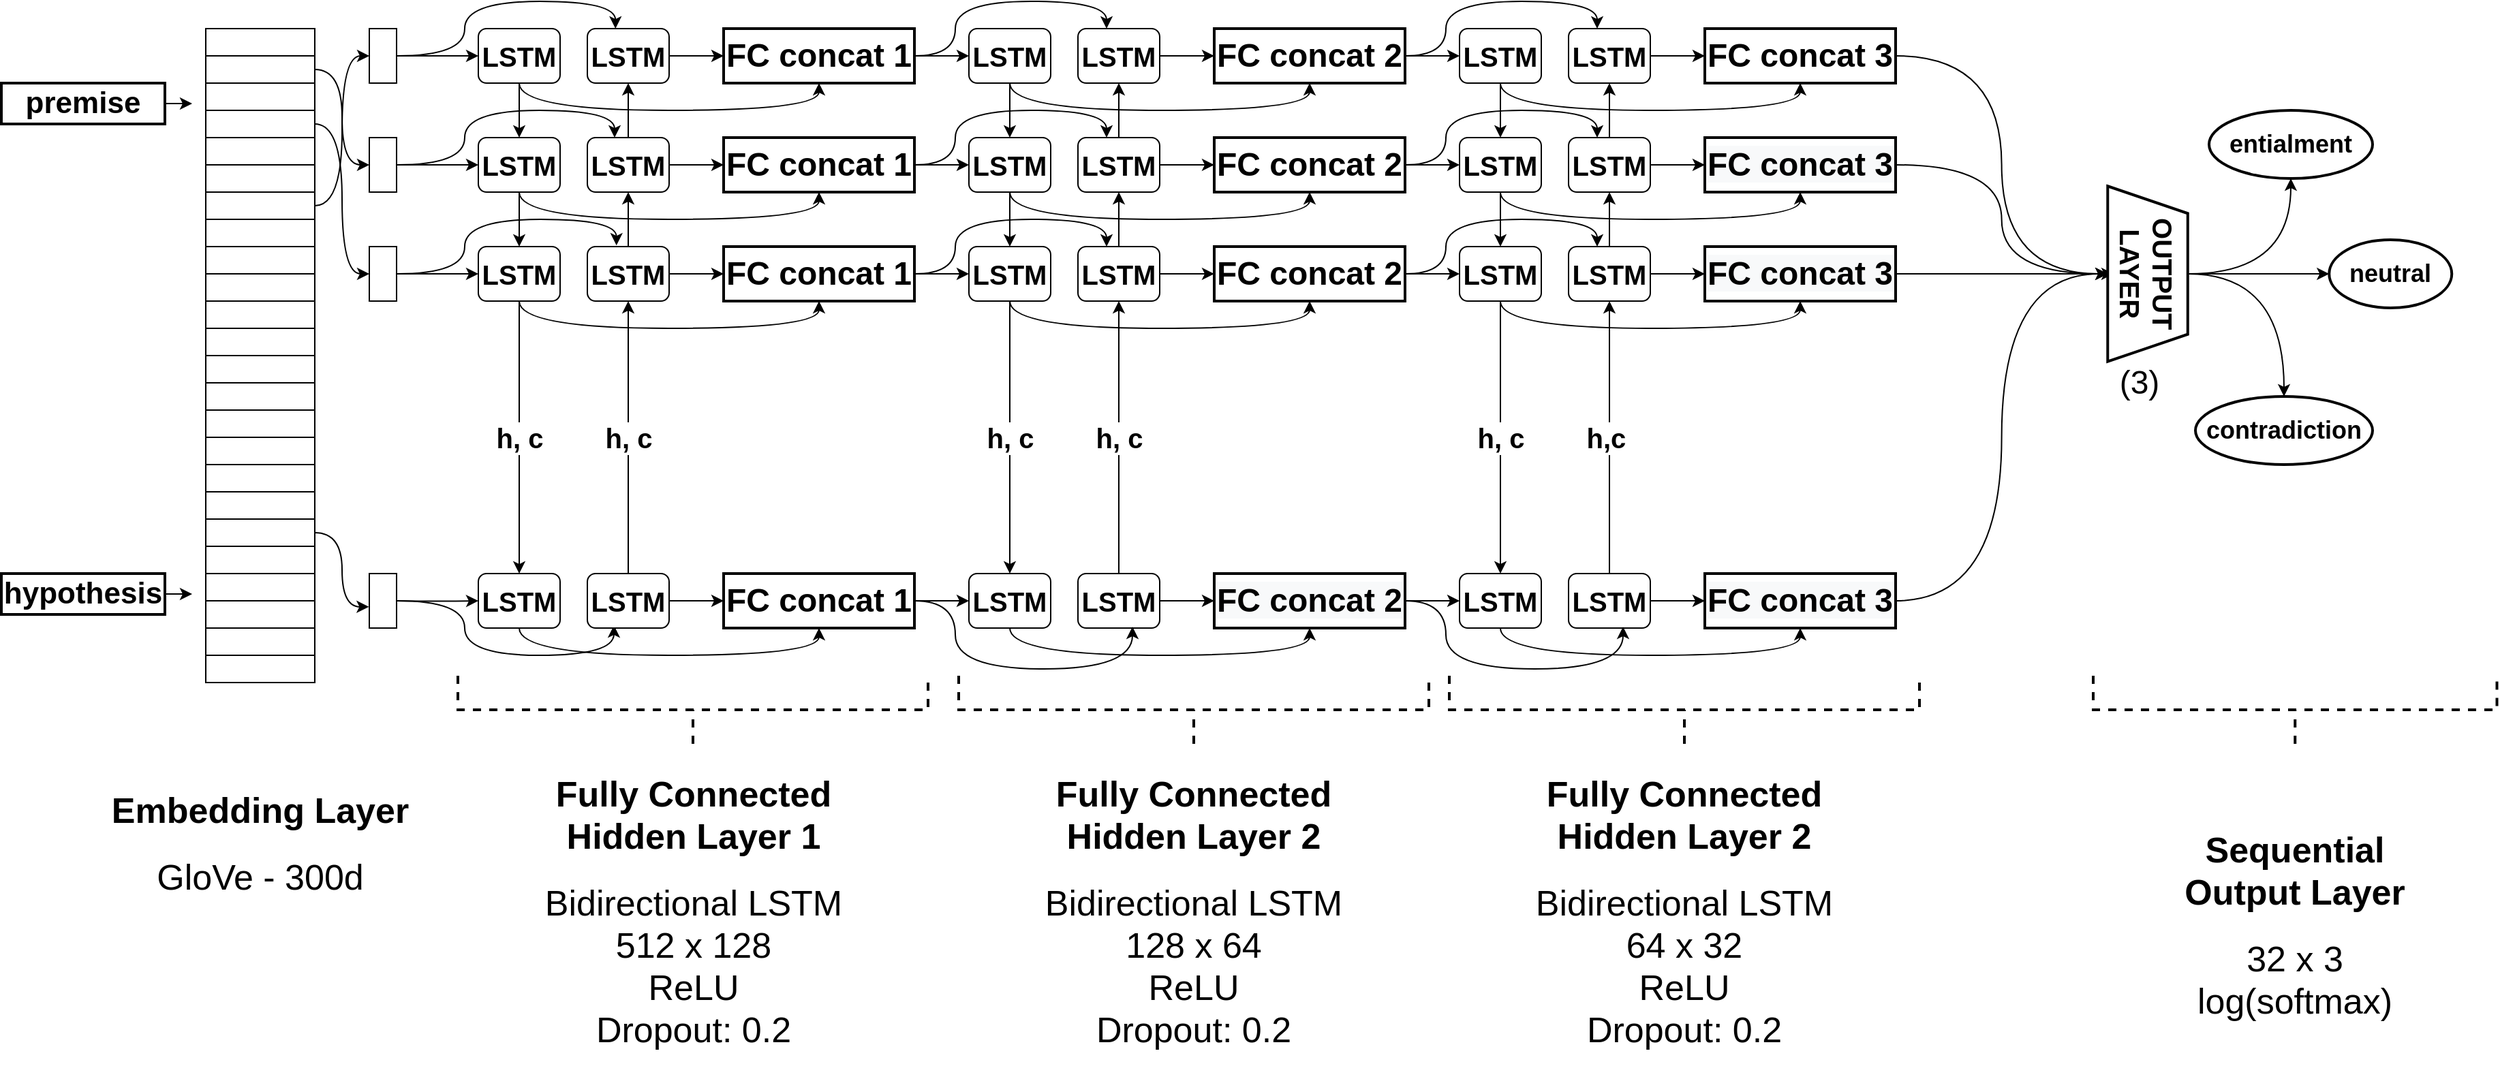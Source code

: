 <mxfile version="14.9.8" type="device"><diagram id="lYc5FVlPgJ25xeBpo3il" name="Page-1"><mxGraphModel dx="865" dy="488" grid="1" gridSize="10" guides="1" tooltips="1" connect="1" arrows="1" fold="1" page="1" pageScale="1" pageWidth="583" pageHeight="827" math="0" shadow="0"><root><mxCell id="0"/><mxCell id="1" parent="0"/><mxCell id="haG_dAM6q1TBoN_0Tocr-40" style="edgeStyle=orthogonalEdgeStyle;rounded=0;orthogonalLoop=1;jettySize=auto;html=1;exitX=1;exitY=0.5;exitDx=0;exitDy=0;curved=1;" parent="1" source="haG_dAM6q1TBoN_0Tocr-3" edge="1"><mxGeometry relative="1" as="geometry"><mxPoint x="150" y="175" as="targetPoint"/></mxGeometry></mxCell><mxCell id="haG_dAM6q1TBoN_0Tocr-3" value="&lt;font style=&quot;font-size: 22px&quot;&gt;&lt;b&gt;premise&lt;/b&gt;&lt;/font&gt;" style="rounded=0;whiteSpace=wrap;html=1;strokeWidth=2;" parent="1" vertex="1"><mxGeometry x="10" y="160" width="120" height="30" as="geometry"/></mxCell><mxCell id="haG_dAM6q1TBoN_0Tocr-41" style="edgeStyle=orthogonalEdgeStyle;rounded=0;orthogonalLoop=1;jettySize=auto;html=1;exitX=1;exitY=0.5;exitDx=0;exitDy=0;curved=1;" parent="1" source="haG_dAM6q1TBoN_0Tocr-5" edge="1"><mxGeometry relative="1" as="geometry"><mxPoint x="150" y="535" as="targetPoint"/></mxGeometry></mxCell><mxCell id="haG_dAM6q1TBoN_0Tocr-5" value="&lt;font style=&quot;font-size: 22px&quot;&gt;&lt;b&gt;hypothesis&lt;/b&gt;&lt;/font&gt;" style="rounded=0;whiteSpace=wrap;html=1;strokeWidth=2;" parent="1" vertex="1"><mxGeometry x="10" y="520" width="120" height="30" as="geometry"/></mxCell><mxCell id="haG_dAM6q1TBoN_0Tocr-6" value="" style="rounded=0;whiteSpace=wrap;html=1;" parent="1" vertex="1"><mxGeometry x="160" y="120" width="80" height="20" as="geometry"/></mxCell><mxCell id="haG_dAM6q1TBoN_0Tocr-49" style="edgeStyle=orthogonalEdgeStyle;orthogonalLoop=1;jettySize=auto;html=1;exitX=1;exitY=0.5;exitDx=0;exitDy=0;entryX=0;entryY=0.5;entryDx=0;entryDy=0;curved=1;" parent="1" source="haG_dAM6q1TBoN_0Tocr-7" target="haG_dAM6q1TBoN_0Tocr-44" edge="1"><mxGeometry relative="1" as="geometry"/></mxCell><mxCell id="haG_dAM6q1TBoN_0Tocr-7" value="" style="rounded=0;whiteSpace=wrap;html=1;" parent="1" vertex="1"><mxGeometry x="160" y="140" width="80" height="20" as="geometry"/></mxCell><mxCell id="haG_dAM6q1TBoN_0Tocr-8" value="" style="rounded=0;whiteSpace=wrap;html=1;" parent="1" vertex="1"><mxGeometry x="160" y="540" width="80" height="20" as="geometry"/></mxCell><mxCell id="haG_dAM6q1TBoN_0Tocr-9" value="" style="rounded=0;whiteSpace=wrap;html=1;" parent="1" vertex="1"><mxGeometry x="160" y="380" width="80" height="20" as="geometry"/></mxCell><mxCell id="haG_dAM6q1TBoN_0Tocr-10" value="" style="rounded=0;whiteSpace=wrap;html=1;" parent="1" vertex="1"><mxGeometry x="160" y="420" width="80" height="20" as="geometry"/></mxCell><mxCell id="haG_dAM6q1TBoN_0Tocr-47" style="edgeStyle=orthogonalEdgeStyle;orthogonalLoop=1;jettySize=auto;html=1;exitX=1;exitY=0.5;exitDx=0;exitDy=0;entryX=0;entryY=0.5;entryDx=0;entryDy=0;curved=1;" parent="1" source="haG_dAM6q1TBoN_0Tocr-11" target="haG_dAM6q1TBoN_0Tocr-43" edge="1"><mxGeometry relative="1" as="geometry"/></mxCell><mxCell id="haG_dAM6q1TBoN_0Tocr-11" value="" style="rounded=0;whiteSpace=wrap;html=1;" parent="1" vertex="1"><mxGeometry x="160" y="180" width="80" height="20" as="geometry"/></mxCell><mxCell id="haG_dAM6q1TBoN_0Tocr-12" value="" style="rounded=0;whiteSpace=wrap;html=1;" parent="1" vertex="1"><mxGeometry x="160" y="360" width="80" height="20" as="geometry"/></mxCell><mxCell id="haG_dAM6q1TBoN_0Tocr-13" value="" style="rounded=0;whiteSpace=wrap;html=1;" parent="1" vertex="1"><mxGeometry x="160" y="340" width="80" height="20" as="geometry"/></mxCell><mxCell id="haG_dAM6q1TBoN_0Tocr-14" value="" style="rounded=0;whiteSpace=wrap;html=1;" parent="1" vertex="1"><mxGeometry x="160" y="200" width="80" height="20" as="geometry"/></mxCell><mxCell id="haG_dAM6q1TBoN_0Tocr-15" value="" style="rounded=0;whiteSpace=wrap;html=1;" parent="1" vertex="1"><mxGeometry x="160" y="280" width="80" height="20" as="geometry"/></mxCell><mxCell id="haG_dAM6q1TBoN_0Tocr-16" value="" style="rounded=0;whiteSpace=wrap;html=1;" parent="1" vertex="1"><mxGeometry x="160" y="120" width="80" height="20" as="geometry"/></mxCell><mxCell id="haG_dAM6q1TBoN_0Tocr-17" value="" style="rounded=0;whiteSpace=wrap;html=1;" parent="1" vertex="1"><mxGeometry x="160" y="160" width="80" height="20" as="geometry"/></mxCell><mxCell id="haG_dAM6q1TBoN_0Tocr-18" value="" style="rounded=0;whiteSpace=wrap;html=1;" parent="1" vertex="1"><mxGeometry x="160" y="580" width="80" height="20" as="geometry"/></mxCell><mxCell id="haG_dAM6q1TBoN_0Tocr-69" style="edgeStyle=orthogonalEdgeStyle;orthogonalLoop=1;jettySize=auto;html=1;exitX=1;exitY=0.5;exitDx=0;exitDy=0;entryX=-0.016;entryY=0.61;entryDx=0;entryDy=0;entryPerimeter=0;strokeColor=#000000;curved=1;" parent="1" source="haG_dAM6q1TBoN_0Tocr-19" target="haG_dAM6q1TBoN_0Tocr-45" edge="1"><mxGeometry relative="1" as="geometry"/></mxCell><mxCell id="haG_dAM6q1TBoN_0Tocr-19" value="" style="rounded=0;whiteSpace=wrap;html=1;" parent="1" vertex="1"><mxGeometry x="160" y="480" width="80" height="20" as="geometry"/></mxCell><mxCell id="haG_dAM6q1TBoN_0Tocr-20" value="" style="rounded=0;whiteSpace=wrap;html=1;" parent="1" vertex="1"><mxGeometry x="160" y="320" width="80" height="20" as="geometry"/></mxCell><mxCell id="haG_dAM6q1TBoN_0Tocr-21" value="" style="rounded=0;whiteSpace=wrap;html=1;" parent="1" vertex="1"><mxGeometry x="160" y="300" width="80" height="20" as="geometry"/></mxCell><mxCell id="haG_dAM6q1TBoN_0Tocr-22" value="" style="rounded=0;whiteSpace=wrap;html=1;" parent="1" vertex="1"><mxGeometry x="160" y="560" width="80" height="20" as="geometry"/></mxCell><mxCell id="haG_dAM6q1TBoN_0Tocr-23" value="" style="rounded=0;whiteSpace=wrap;html=1;" parent="1" vertex="1"><mxGeometry x="160" y="400" width="80" height="20" as="geometry"/></mxCell><mxCell id="haG_dAM6q1TBoN_0Tocr-24" value="" style="rounded=0;whiteSpace=wrap;html=1;" parent="1" vertex="1"><mxGeometry x="160" y="460" width="80" height="20" as="geometry"/></mxCell><mxCell id="haG_dAM6q1TBoN_0Tocr-25" value="" style="rounded=0;whiteSpace=wrap;html=1;" parent="1" vertex="1"><mxGeometry x="160" y="440" width="80" height="20" as="geometry"/></mxCell><mxCell id="haG_dAM6q1TBoN_0Tocr-26" value="" style="rounded=0;whiteSpace=wrap;html=1;" parent="1" vertex="1"><mxGeometry x="160" y="500" width="80" height="20" as="geometry"/></mxCell><mxCell id="haG_dAM6q1TBoN_0Tocr-27" value="" style="rounded=0;whiteSpace=wrap;html=1;" parent="1" vertex="1"><mxGeometry x="160" y="520" width="80" height="20" as="geometry"/></mxCell><mxCell id="haG_dAM6q1TBoN_0Tocr-28" value="" style="rounded=0;whiteSpace=wrap;html=1;" parent="1" vertex="1"><mxGeometry x="160" y="260" width="80" height="20" as="geometry"/></mxCell><mxCell id="haG_dAM6q1TBoN_0Tocr-48" style="edgeStyle=orthogonalEdgeStyle;orthogonalLoop=1;jettySize=auto;html=1;exitX=1;exitY=0.5;exitDx=0;exitDy=0;entryX=0;entryY=0.5;entryDx=0;entryDy=0;curved=1;" parent="1" source="haG_dAM6q1TBoN_0Tocr-29" target="haG_dAM6q1TBoN_0Tocr-42" edge="1"><mxGeometry relative="1" as="geometry"/></mxCell><mxCell id="haG_dAM6q1TBoN_0Tocr-29" value="" style="rounded=0;whiteSpace=wrap;html=1;" parent="1" vertex="1"><mxGeometry x="160" y="240" width="80" height="20" as="geometry"/></mxCell><mxCell id="haG_dAM6q1TBoN_0Tocr-30" value="" style="rounded=0;whiteSpace=wrap;html=1;" parent="1" vertex="1"><mxGeometry x="160" y="220" width="80" height="20" as="geometry"/></mxCell><mxCell id="haG_dAM6q1TBoN_0Tocr-57" style="edgeStyle=orthogonalEdgeStyle;orthogonalLoop=1;jettySize=auto;html=1;exitX=1;exitY=0.5;exitDx=0;exitDy=0;entryX=0;entryY=0.5;entryDx=0;entryDy=0;curved=1;" parent="1" source="haG_dAM6q1TBoN_0Tocr-42" target="haG_dAM6q1TBoN_0Tocr-50" edge="1"><mxGeometry relative="1" as="geometry"/></mxCell><mxCell id="haG_dAM6q1TBoN_0Tocr-61" style="edgeStyle=orthogonalEdgeStyle;orthogonalLoop=1;jettySize=auto;html=1;exitX=1;exitY=0.5;exitDx=0;exitDy=0;entryX=0.344;entryY=0;entryDx=0;entryDy=0;rounded=1;entryPerimeter=0;curved=1;" parent="1" source="haG_dAM6q1TBoN_0Tocr-42" target="haG_dAM6q1TBoN_0Tocr-52" edge="1"><mxGeometry relative="1" as="geometry"><Array as="points"><mxPoint x="350" y="140"/><mxPoint x="350" y="100"/><mxPoint x="461" y="100"/></Array></mxGeometry></mxCell><mxCell id="haG_dAM6q1TBoN_0Tocr-42" value="" style="rounded=0;whiteSpace=wrap;html=1;" parent="1" vertex="1"><mxGeometry x="280" y="120" width="20" height="40" as="geometry"/></mxCell><mxCell id="haG_dAM6q1TBoN_0Tocr-59" style="edgeStyle=orthogonalEdgeStyle;orthogonalLoop=1;jettySize=auto;html=1;exitX=1;exitY=0.5;exitDx=0;exitDy=0;curved=1;" parent="1" source="haG_dAM6q1TBoN_0Tocr-43" target="haG_dAM6q1TBoN_0Tocr-53" edge="1"><mxGeometry relative="1" as="geometry"/></mxCell><mxCell id="haG_dAM6q1TBoN_0Tocr-63" style="edgeStyle=orthogonalEdgeStyle;orthogonalLoop=1;jettySize=auto;html=1;exitX=1;exitY=0.5;exitDx=0;exitDy=0;entryX=0.356;entryY=-0.022;entryDx=0;entryDy=0;rounded=1;entryPerimeter=0;curved=1;" parent="1" source="haG_dAM6q1TBoN_0Tocr-43" target="haG_dAM6q1TBoN_0Tocr-56" edge="1"><mxGeometry relative="1" as="geometry"><Array as="points"><mxPoint x="350" y="300"/><mxPoint x="350" y="260"/><mxPoint x="461" y="260"/></Array></mxGeometry></mxCell><mxCell id="haG_dAM6q1TBoN_0Tocr-43" value="" style="rounded=0;whiteSpace=wrap;html=1;" parent="1" vertex="1"><mxGeometry x="280" y="280" width="20" height="40" as="geometry"/></mxCell><mxCell id="haG_dAM6q1TBoN_0Tocr-58" style="edgeStyle=orthogonalEdgeStyle;orthogonalLoop=1;jettySize=auto;html=1;exitX=1;exitY=0.5;exitDx=0;exitDy=0;entryX=0;entryY=0.5;entryDx=0;entryDy=0;curved=1;" parent="1" source="haG_dAM6q1TBoN_0Tocr-44" target="haG_dAM6q1TBoN_0Tocr-54" edge="1"><mxGeometry relative="1" as="geometry"/></mxCell><mxCell id="haG_dAM6q1TBoN_0Tocr-44" value="" style="rounded=0;whiteSpace=wrap;html=1;" parent="1" vertex="1"><mxGeometry x="280" y="200" width="20" height="40" as="geometry"/></mxCell><mxCell id="haG_dAM6q1TBoN_0Tocr-68" style="edgeStyle=orthogonalEdgeStyle;rounded=1;orthogonalLoop=1;jettySize=auto;html=1;exitX=1;exitY=0.5;exitDx=0;exitDy=0;entryX=0.325;entryY=0.95;entryDx=0;entryDy=0;strokeColor=#000000;entryPerimeter=0;curved=1;" parent="1" source="haG_dAM6q1TBoN_0Tocr-45" target="haG_dAM6q1TBoN_0Tocr-67" edge="1"><mxGeometry relative="1" as="geometry"><Array as="points"><mxPoint x="350" y="540"/><mxPoint x="350" y="580"/><mxPoint x="460" y="580"/></Array></mxGeometry></mxCell><mxCell id="haG_dAM6q1TBoN_0Tocr-45" value="" style="rounded=0;whiteSpace=wrap;html=1;" parent="1" vertex="1"><mxGeometry x="280" y="520" width="20" height="40" as="geometry"/></mxCell><mxCell id="haG_dAM6q1TBoN_0Tocr-70" value="" style="edgeStyle=orthogonalEdgeStyle;orthogonalLoop=1;jettySize=auto;html=1;strokeColor=#000000;curved=1;" parent="1" source="haG_dAM6q1TBoN_0Tocr-50" target="haG_dAM6q1TBoN_0Tocr-54" edge="1"><mxGeometry relative="1" as="geometry"/></mxCell><mxCell id="tHGbwbxj3Vx_peSGXFE1-51" style="edgeStyle=orthogonalEdgeStyle;orthogonalLoop=1;jettySize=auto;html=1;exitX=0.5;exitY=1;exitDx=0;exitDy=0;entryX=0.5;entryY=1;entryDx=0;entryDy=0;curved=1;" edge="1" parent="1" source="haG_dAM6q1TBoN_0Tocr-50" target="haG_dAM6q1TBoN_0Tocr-146"><mxGeometry relative="1" as="geometry"><Array as="points"><mxPoint x="390" y="180"/><mxPoint x="610" y="180"/></Array></mxGeometry></mxCell><mxCell id="haG_dAM6q1TBoN_0Tocr-50" value="&lt;font style=&quot;font-size: 20px&quot;&gt;&lt;b&gt;LSTM&lt;/b&gt;&lt;/font&gt;" style="rounded=1;whiteSpace=wrap;html=1;strokeWidth=1;glass=0;" parent="1" vertex="1"><mxGeometry x="360" y="120" width="60" height="40" as="geometry"/></mxCell><mxCell id="tHGbwbxj3Vx_peSGXFE1-20" value="" style="edgeStyle=orthogonalEdgeStyle;orthogonalLoop=1;jettySize=auto;html=1;curved=1;" edge="1" parent="1" source="haG_dAM6q1TBoN_0Tocr-52" target="haG_dAM6q1TBoN_0Tocr-146"><mxGeometry relative="1" as="geometry"/></mxCell><mxCell id="haG_dAM6q1TBoN_0Tocr-52" value="&lt;font style=&quot;font-size: 20px&quot;&gt;&lt;b&gt;LSTM&lt;/b&gt;&lt;/font&gt;" style="rounded=1;whiteSpace=wrap;html=1;strokeWidth=1;glass=0;" parent="1" vertex="1"><mxGeometry x="440" y="120" width="60" height="40" as="geometry"/></mxCell><mxCell id="tHGbwbxj3Vx_peSGXFE1-53" style="edgeStyle=orthogonalEdgeStyle;orthogonalLoop=1;jettySize=auto;html=1;exitX=0.5;exitY=1;exitDx=0;exitDy=0;entryX=0.5;entryY=1;entryDx=0;entryDy=0;curved=1;" edge="1" parent="1" source="haG_dAM6q1TBoN_0Tocr-53" target="haG_dAM6q1TBoN_0Tocr-149"><mxGeometry relative="1" as="geometry"><Array as="points"><mxPoint x="390" y="340"/><mxPoint x="610" y="340"/></Array></mxGeometry></mxCell><mxCell id="tHGbwbxj3Vx_peSGXFE1-62" value="h, c" style="edgeStyle=orthogonalEdgeStyle;orthogonalLoop=1;jettySize=auto;html=1;exitX=0.5;exitY=1;exitDx=0;exitDy=0;curved=1;fontSize=20;fontStyle=1" edge="1" parent="1" source="haG_dAM6q1TBoN_0Tocr-53" target="haG_dAM6q1TBoN_0Tocr-66"><mxGeometry relative="1" as="geometry"/></mxCell><mxCell id="haG_dAM6q1TBoN_0Tocr-53" value="&lt;font style=&quot;font-size: 20px&quot;&gt;LSTM&lt;/font&gt;" style="rounded=1;whiteSpace=wrap;html=1;strokeWidth=1;glass=0;fontStyle=1" parent="1" vertex="1"><mxGeometry x="360" y="280" width="60" height="40" as="geometry"/></mxCell><mxCell id="haG_dAM6q1TBoN_0Tocr-71" value="" style="edgeStyle=orthogonalEdgeStyle;orthogonalLoop=1;jettySize=auto;html=1;strokeColor=#000000;curved=1;" parent="1" source="haG_dAM6q1TBoN_0Tocr-54" target="haG_dAM6q1TBoN_0Tocr-53" edge="1"><mxGeometry relative="1" as="geometry"/></mxCell><mxCell id="tHGbwbxj3Vx_peSGXFE1-52" style="edgeStyle=orthogonalEdgeStyle;orthogonalLoop=1;jettySize=auto;html=1;exitX=0.5;exitY=1;exitDx=0;exitDy=0;entryX=0.5;entryY=1;entryDx=0;entryDy=0;curved=1;" edge="1" parent="1" source="haG_dAM6q1TBoN_0Tocr-54" target="haG_dAM6q1TBoN_0Tocr-150"><mxGeometry relative="1" as="geometry"><Array as="points"><mxPoint x="390" y="260"/><mxPoint x="610" y="260"/></Array></mxGeometry></mxCell><mxCell id="haG_dAM6q1TBoN_0Tocr-54" value="&lt;font style=&quot;font-size: 20px&quot;&gt;LSTM&lt;/font&gt;" style="rounded=1;whiteSpace=wrap;html=1;strokeWidth=1;glass=0;fontStyle=1" parent="1" vertex="1"><mxGeometry x="360" y="200" width="60" height="40" as="geometry"/></mxCell><mxCell id="haG_dAM6q1TBoN_0Tocr-77" style="edgeStyle=orthogonalEdgeStyle;orthogonalLoop=1;jettySize=auto;html=1;exitX=0.5;exitY=0;exitDx=0;exitDy=0;entryX=0.5;entryY=1;entryDx=0;entryDy=0;strokeColor=#000000;curved=1;" parent="1" source="haG_dAM6q1TBoN_0Tocr-55" target="haG_dAM6q1TBoN_0Tocr-52" edge="1"><mxGeometry relative="1" as="geometry"/></mxCell><mxCell id="tHGbwbxj3Vx_peSGXFE1-21" value="" style="edgeStyle=orthogonalEdgeStyle;orthogonalLoop=1;jettySize=auto;html=1;curved=1;" edge="1" parent="1" source="haG_dAM6q1TBoN_0Tocr-55" target="haG_dAM6q1TBoN_0Tocr-150"><mxGeometry relative="1" as="geometry"/></mxCell><mxCell id="haG_dAM6q1TBoN_0Tocr-55" value="&lt;font style=&quot;font-size: 20px&quot;&gt;LSTM&lt;/font&gt;" style="rounded=1;whiteSpace=wrap;html=1;strokeWidth=1;glass=0;fontStyle=1" parent="1" vertex="1"><mxGeometry x="440" y="200" width="60" height="40" as="geometry"/></mxCell><mxCell id="haG_dAM6q1TBoN_0Tocr-76" style="edgeStyle=orthogonalEdgeStyle;orthogonalLoop=1;jettySize=auto;html=1;exitX=0.5;exitY=0;exitDx=0;exitDy=0;entryX=0.5;entryY=1;entryDx=0;entryDy=0;strokeColor=#000000;curved=1;" parent="1" source="haG_dAM6q1TBoN_0Tocr-56" target="haG_dAM6q1TBoN_0Tocr-55" edge="1"><mxGeometry relative="1" as="geometry"/></mxCell><mxCell id="haG_dAM6q1TBoN_0Tocr-142" style="edgeStyle=orthogonalEdgeStyle;orthogonalLoop=1;jettySize=auto;html=1;exitX=0.5;exitY=1;exitDx=0;exitDy=0;strokeColor=#000000;curved=1;" parent="1" source="haG_dAM6q1TBoN_0Tocr-56" edge="1"><mxGeometry relative="1" as="geometry"><mxPoint x="470.207" y="310.103" as="targetPoint"/></mxGeometry></mxCell><mxCell id="tHGbwbxj3Vx_peSGXFE1-22" value="" style="edgeStyle=orthogonalEdgeStyle;orthogonalLoop=1;jettySize=auto;html=1;curved=1;" edge="1" parent="1" source="haG_dAM6q1TBoN_0Tocr-56" target="haG_dAM6q1TBoN_0Tocr-149"><mxGeometry relative="1" as="geometry"/></mxCell><mxCell id="haG_dAM6q1TBoN_0Tocr-56" value="&lt;font style=&quot;font-size: 20px&quot;&gt;LSTM&lt;/font&gt;" style="rounded=1;whiteSpace=wrap;html=1;strokeWidth=1;glass=0;fontStyle=1" parent="1" vertex="1"><mxGeometry x="440" y="280" width="60" height="40" as="geometry"/></mxCell><mxCell id="haG_dAM6q1TBoN_0Tocr-64" style="edgeStyle=orthogonalEdgeStyle;orthogonalLoop=1;jettySize=auto;html=1;exitX=1;exitY=0.5;exitDx=0;exitDy=0;rounded=1;curved=1;" parent="1" edge="1" source="haG_dAM6q1TBoN_0Tocr-44"><mxGeometry relative="1" as="geometry"><mxPoint x="300" y="210" as="sourcePoint"/><mxPoint x="460" y="200" as="targetPoint"/><Array as="points"><mxPoint x="350" y="220"/><mxPoint x="350" y="180"/><mxPoint x="460" y="180"/></Array></mxGeometry></mxCell><mxCell id="haG_dAM6q1TBoN_0Tocr-65" style="edgeStyle=orthogonalEdgeStyle;orthogonalLoop=1;jettySize=auto;html=1;exitX=1;exitY=0.5;exitDx=0;exitDy=0;curved=1;" parent="1" target="haG_dAM6q1TBoN_0Tocr-66" edge="1"><mxGeometry relative="1" as="geometry"><mxPoint x="300" y="540" as="sourcePoint"/></mxGeometry></mxCell><mxCell id="tHGbwbxj3Vx_peSGXFE1-69" style="edgeStyle=orthogonalEdgeStyle;orthogonalLoop=1;jettySize=auto;html=1;exitX=0.5;exitY=1;exitDx=0;exitDy=0;entryX=0.5;entryY=1;entryDx=0;entryDy=0;curved=1;" edge="1" parent="1" source="haG_dAM6q1TBoN_0Tocr-66" target="haG_dAM6q1TBoN_0Tocr-148"><mxGeometry relative="1" as="geometry"/></mxCell><mxCell id="haG_dAM6q1TBoN_0Tocr-66" value="LSTM" style="rounded=1;whiteSpace=wrap;html=1;strokeWidth=1;glass=0;fontSize=20;fontStyle=1" parent="1" vertex="1"><mxGeometry x="360" y="520" width="60" height="40" as="geometry"/></mxCell><mxCell id="tHGbwbxj3Vx_peSGXFE1-23" value="" style="edgeStyle=orthogonalEdgeStyle;orthogonalLoop=1;jettySize=auto;html=1;curved=1;" edge="1" parent="1" source="haG_dAM6q1TBoN_0Tocr-67" target="haG_dAM6q1TBoN_0Tocr-148"><mxGeometry relative="1" as="geometry"/></mxCell><mxCell id="tHGbwbxj3Vx_peSGXFE1-63" value="h, c" style="edgeStyle=orthogonalEdgeStyle;orthogonalLoop=1;jettySize=auto;html=1;exitX=0.5;exitY=0;exitDx=0;exitDy=0;entryX=0.5;entryY=1;entryDx=0;entryDy=0;curved=1;fontSize=20;fontStyle=1" edge="1" parent="1" source="haG_dAM6q1TBoN_0Tocr-67" target="haG_dAM6q1TBoN_0Tocr-56"><mxGeometry relative="1" as="geometry"/></mxCell><mxCell id="haG_dAM6q1TBoN_0Tocr-67" value="LSTM" style="rounded=1;whiteSpace=wrap;html=1;strokeWidth=1;glass=0;fontSize=20;fontStyle=1" parent="1" vertex="1"><mxGeometry x="440" y="520" width="60" height="40" as="geometry"/></mxCell><mxCell id="haG_dAM6q1TBoN_0Tocr-85" value="" style="edgeStyle=orthogonalEdgeStyle;orthogonalLoop=1;jettySize=auto;html=1;strokeColor=#000000;curved=1;" parent="1" source="haG_dAM6q1TBoN_0Tocr-86" target="haG_dAM6q1TBoN_0Tocr-91" edge="1"><mxGeometry relative="1" as="geometry"/></mxCell><mxCell id="tHGbwbxj3Vx_peSGXFE1-58" style="edgeStyle=orthogonalEdgeStyle;orthogonalLoop=1;jettySize=auto;html=1;exitX=0.5;exitY=1;exitDx=0;exitDy=0;entryX=0.5;entryY=1;entryDx=0;entryDy=0;curved=1;" edge="1" parent="1" source="haG_dAM6q1TBoN_0Tocr-86" target="haG_dAM6q1TBoN_0Tocr-156"><mxGeometry relative="1" as="geometry"/></mxCell><mxCell id="haG_dAM6q1TBoN_0Tocr-86" value="&lt;font style=&quot;font-size: 20px&quot;&gt;&lt;b&gt;LSTM&lt;/b&gt;&lt;/font&gt;" style="rounded=1;whiteSpace=wrap;html=1;strokeWidth=1;glass=0;" parent="1" vertex="1"><mxGeometry x="720" y="120" width="60" height="40" as="geometry"/></mxCell><mxCell id="tHGbwbxj3Vx_peSGXFE1-37" value="" style="edgeStyle=orthogonalEdgeStyle;orthogonalLoop=1;jettySize=auto;html=1;curved=1;" edge="1" parent="1" source="haG_dAM6q1TBoN_0Tocr-87" target="haG_dAM6q1TBoN_0Tocr-156"><mxGeometry relative="1" as="geometry"/></mxCell><mxCell id="haG_dAM6q1TBoN_0Tocr-87" value="LSTM" style="rounded=1;whiteSpace=wrap;html=1;strokeWidth=1;glass=0;fontSize=20;fontStyle=1" parent="1" vertex="1"><mxGeometry x="800" y="120" width="60" height="40" as="geometry"/></mxCell><mxCell id="haG_dAM6q1TBoN_0Tocr-88" value="h, c" style="edgeStyle=orthogonalEdgeStyle;orthogonalLoop=1;jettySize=auto;html=1;exitX=0.5;exitY=1;exitDx=0;exitDy=0;strokeColor=#000000;entryX=0.5;entryY=0;entryDx=0;entryDy=0;curved=1;fontSize=20;fontStyle=1" parent="1" source="haG_dAM6q1TBoN_0Tocr-89" edge="1" target="haG_dAM6q1TBoN_0Tocr-96"><mxGeometry relative="1" as="geometry"><mxPoint x="749.857" y="330" as="targetPoint"/></mxGeometry></mxCell><mxCell id="tHGbwbxj3Vx_peSGXFE1-56" style="edgeStyle=orthogonalEdgeStyle;orthogonalLoop=1;jettySize=auto;html=1;exitX=0.5;exitY=1;exitDx=0;exitDy=0;entryX=0.5;entryY=1;entryDx=0;entryDy=0;curved=1;" edge="1" parent="1" source="haG_dAM6q1TBoN_0Tocr-89" target="haG_dAM6q1TBoN_0Tocr-158"><mxGeometry relative="1" as="geometry"/></mxCell><mxCell id="haG_dAM6q1TBoN_0Tocr-89" value="LSTM" style="rounded=1;whiteSpace=wrap;html=1;strokeWidth=1;glass=0;fontSize=20;fontStyle=1" parent="1" vertex="1"><mxGeometry x="720" y="280" width="60" height="40" as="geometry"/></mxCell><mxCell id="haG_dAM6q1TBoN_0Tocr-90" value="" style="edgeStyle=orthogonalEdgeStyle;orthogonalLoop=1;jettySize=auto;html=1;strokeColor=#000000;curved=1;" parent="1" source="haG_dAM6q1TBoN_0Tocr-91" target="haG_dAM6q1TBoN_0Tocr-89" edge="1"><mxGeometry relative="1" as="geometry"/></mxCell><mxCell id="tHGbwbxj3Vx_peSGXFE1-57" style="edgeStyle=orthogonalEdgeStyle;orthogonalLoop=1;jettySize=auto;html=1;exitX=0.5;exitY=1;exitDx=0;exitDy=0;entryX=0.5;entryY=1;entryDx=0;entryDy=0;curved=1;" edge="1" parent="1" source="haG_dAM6q1TBoN_0Tocr-91" target="haG_dAM6q1TBoN_0Tocr-159"><mxGeometry relative="1" as="geometry"/></mxCell><mxCell id="haG_dAM6q1TBoN_0Tocr-91" value="LSTM" style="rounded=1;whiteSpace=wrap;html=1;strokeWidth=1;glass=0;fontSize=20;fontStyle=1" parent="1" vertex="1"><mxGeometry x="720" y="200" width="60" height="40" as="geometry"/></mxCell><mxCell id="haG_dAM6q1TBoN_0Tocr-92" style="edgeStyle=orthogonalEdgeStyle;orthogonalLoop=1;jettySize=auto;html=1;exitX=0.5;exitY=0;exitDx=0;exitDy=0;entryX=0.5;entryY=1;entryDx=0;entryDy=0;strokeColor=#000000;curved=1;" parent="1" source="haG_dAM6q1TBoN_0Tocr-93" target="haG_dAM6q1TBoN_0Tocr-87" edge="1"><mxGeometry relative="1" as="geometry"/></mxCell><mxCell id="tHGbwbxj3Vx_peSGXFE1-36" value="" style="edgeStyle=orthogonalEdgeStyle;orthogonalLoop=1;jettySize=auto;html=1;curved=1;" edge="1" parent="1" source="haG_dAM6q1TBoN_0Tocr-93" target="haG_dAM6q1TBoN_0Tocr-159"><mxGeometry relative="1" as="geometry"/></mxCell><mxCell id="haG_dAM6q1TBoN_0Tocr-93" value="LSTM" style="rounded=1;whiteSpace=wrap;html=1;strokeWidth=1;glass=0;fontSize=20;fontStyle=1" parent="1" vertex="1"><mxGeometry x="800" y="200" width="60" height="40" as="geometry"/></mxCell><mxCell id="haG_dAM6q1TBoN_0Tocr-94" style="edgeStyle=orthogonalEdgeStyle;orthogonalLoop=1;jettySize=auto;html=1;exitX=0.5;exitY=0;exitDx=0;exitDy=0;entryX=0.5;entryY=1;entryDx=0;entryDy=0;strokeColor=#000000;curved=1;" parent="1" source="haG_dAM6q1TBoN_0Tocr-95" target="haG_dAM6q1TBoN_0Tocr-93" edge="1"><mxGeometry relative="1" as="geometry"/></mxCell><mxCell id="tHGbwbxj3Vx_peSGXFE1-35" value="" style="edgeStyle=orthogonalEdgeStyle;orthogonalLoop=1;jettySize=auto;html=1;curved=1;" edge="1" parent="1" source="haG_dAM6q1TBoN_0Tocr-95" target="haG_dAM6q1TBoN_0Tocr-158"><mxGeometry relative="1" as="geometry"/></mxCell><mxCell id="haG_dAM6q1TBoN_0Tocr-95" value="LSTM" style="rounded=1;whiteSpace=wrap;html=1;fontSize=20;fontStyle=1" parent="1" vertex="1"><mxGeometry x="800" y="280" width="60" height="40" as="geometry"/></mxCell><mxCell id="tHGbwbxj3Vx_peSGXFE1-70" style="edgeStyle=orthogonalEdgeStyle;orthogonalLoop=1;jettySize=auto;html=1;exitX=0.5;exitY=1;exitDx=0;exitDy=0;entryX=0.5;entryY=1;entryDx=0;entryDy=0;curved=1;" edge="1" parent="1" source="haG_dAM6q1TBoN_0Tocr-96" target="haG_dAM6q1TBoN_0Tocr-157"><mxGeometry relative="1" as="geometry"/></mxCell><mxCell id="haG_dAM6q1TBoN_0Tocr-96" value="LSTM" style="rounded=1;whiteSpace=wrap;html=1;strokeWidth=1;glass=0;fontSize=20;fontStyle=1" parent="1" vertex="1"><mxGeometry x="720" y="520" width="60" height="40" as="geometry"/></mxCell><mxCell id="tHGbwbxj3Vx_peSGXFE1-34" value="" style="edgeStyle=orthogonalEdgeStyle;orthogonalLoop=1;jettySize=auto;html=1;curved=1;" edge="1" parent="1" source="haG_dAM6q1TBoN_0Tocr-97" target="haG_dAM6q1TBoN_0Tocr-157"><mxGeometry relative="1" as="geometry"/></mxCell><mxCell id="tHGbwbxj3Vx_peSGXFE1-64" value="h, c" style="edgeStyle=orthogonalEdgeStyle;orthogonalLoop=1;jettySize=auto;html=1;entryX=0.5;entryY=1;entryDx=0;entryDy=0;curved=1;fontSize=20;fontStyle=1" edge="1" parent="1" source="haG_dAM6q1TBoN_0Tocr-97" target="haG_dAM6q1TBoN_0Tocr-95"><mxGeometry relative="1" as="geometry"/></mxCell><mxCell id="haG_dAM6q1TBoN_0Tocr-97" value="LSTM" style="rounded=1;whiteSpace=wrap;html=1;strokeWidth=1;glass=0;fontSize=20;fontStyle=1" parent="1" vertex="1"><mxGeometry x="800" y="520" width="60" height="40" as="geometry"/></mxCell><mxCell id="haG_dAM6q1TBoN_0Tocr-101" value="" style="edgeStyle=orthogonalEdgeStyle;orthogonalLoop=1;jettySize=auto;html=1;strokeColor=#000000;curved=1;" parent="1" source="haG_dAM6q1TBoN_0Tocr-102" target="haG_dAM6q1TBoN_0Tocr-107" edge="1"><mxGeometry relative="1" as="geometry"/></mxCell><mxCell id="tHGbwbxj3Vx_peSGXFE1-59" style="edgeStyle=orthogonalEdgeStyle;orthogonalLoop=1;jettySize=auto;html=1;exitX=0.5;exitY=1;exitDx=0;exitDy=0;entryX=0.5;entryY=1;entryDx=0;entryDy=0;curved=1;" edge="1" parent="1" source="haG_dAM6q1TBoN_0Tocr-102" target="haG_dAM6q1TBoN_0Tocr-152"><mxGeometry relative="1" as="geometry"/></mxCell><mxCell id="haG_dAM6q1TBoN_0Tocr-102" value="LSTM" style="rounded=1;whiteSpace=wrap;html=1;strokeWidth=1;glass=0;fontSize=20;fontStyle=1" parent="1" vertex="1"><mxGeometry x="1080" y="120" width="60" height="40" as="geometry"/></mxCell><mxCell id="tHGbwbxj3Vx_peSGXFE1-41" value="" style="edgeStyle=orthogonalEdgeStyle;orthogonalLoop=1;jettySize=auto;html=1;curved=1;" edge="1" parent="1" source="haG_dAM6q1TBoN_0Tocr-103" target="haG_dAM6q1TBoN_0Tocr-152"><mxGeometry relative="1" as="geometry"/></mxCell><mxCell id="haG_dAM6q1TBoN_0Tocr-103" value="LSTM" style="rounded=1;whiteSpace=wrap;html=1;strokeWidth=1;glass=0;fontSize=20;fontStyle=1" parent="1" vertex="1"><mxGeometry x="1160" y="120" width="60" height="40" as="geometry"/></mxCell><mxCell id="tHGbwbxj3Vx_peSGXFE1-61" style="edgeStyle=orthogonalEdgeStyle;orthogonalLoop=1;jettySize=auto;html=1;exitX=0.5;exitY=1;exitDx=0;exitDy=0;entryX=0.5;entryY=1;entryDx=0;entryDy=0;curved=1;" edge="1" parent="1" source="haG_dAM6q1TBoN_0Tocr-105" target="haG_dAM6q1TBoN_0Tocr-154"><mxGeometry relative="1" as="geometry"/></mxCell><mxCell id="tHGbwbxj3Vx_peSGXFE1-65" value="&lt;font style=&quot;font-size: 20px&quot;&gt;&lt;b&gt;h, c&lt;/b&gt;&lt;/font&gt;" style="edgeStyle=orthogonalEdgeStyle;orthogonalLoop=1;jettySize=auto;html=1;entryX=0.5;entryY=0;entryDx=0;entryDy=0;curved=1;" edge="1" parent="1" source="haG_dAM6q1TBoN_0Tocr-105" target="haG_dAM6q1TBoN_0Tocr-112"><mxGeometry relative="1" as="geometry"/></mxCell><mxCell id="haG_dAM6q1TBoN_0Tocr-105" value="LSTM" style="rounded=1;whiteSpace=wrap;html=1;strokeWidth=1;glass=0;fontSize=20;fontStyle=1" parent="1" vertex="1"><mxGeometry x="1080" y="280" width="60" height="40" as="geometry"/></mxCell><mxCell id="haG_dAM6q1TBoN_0Tocr-106" value="" style="edgeStyle=orthogonalEdgeStyle;orthogonalLoop=1;jettySize=auto;html=1;strokeColor=#000000;curved=1;" parent="1" source="haG_dAM6q1TBoN_0Tocr-107" target="haG_dAM6q1TBoN_0Tocr-105" edge="1"><mxGeometry relative="1" as="geometry"/></mxCell><mxCell id="tHGbwbxj3Vx_peSGXFE1-60" style="edgeStyle=orthogonalEdgeStyle;orthogonalLoop=1;jettySize=auto;html=1;exitX=0.5;exitY=1;exitDx=0;exitDy=0;entryX=0.5;entryY=1;entryDx=0;entryDy=0;curved=1;" edge="1" parent="1" source="haG_dAM6q1TBoN_0Tocr-107" target="haG_dAM6q1TBoN_0Tocr-155"><mxGeometry relative="1" as="geometry"/></mxCell><mxCell id="haG_dAM6q1TBoN_0Tocr-107" value="LSTM" style="rounded=1;whiteSpace=wrap;html=1;strokeWidth=1;glass=0;fontSize=20;fontStyle=1" parent="1" vertex="1"><mxGeometry x="1080" y="200" width="60" height="40" as="geometry"/></mxCell><mxCell id="haG_dAM6q1TBoN_0Tocr-108" style="edgeStyle=orthogonalEdgeStyle;orthogonalLoop=1;jettySize=auto;html=1;exitX=0.5;exitY=0;exitDx=0;exitDy=0;entryX=0.5;entryY=1;entryDx=0;entryDy=0;strokeColor=#000000;curved=1;" parent="1" source="haG_dAM6q1TBoN_0Tocr-109" target="haG_dAM6q1TBoN_0Tocr-103" edge="1"><mxGeometry relative="1" as="geometry"/></mxCell><mxCell id="tHGbwbxj3Vx_peSGXFE1-40" value="" style="edgeStyle=orthogonalEdgeStyle;orthogonalLoop=1;jettySize=auto;html=1;curved=1;" edge="1" parent="1" source="haG_dAM6q1TBoN_0Tocr-109" target="haG_dAM6q1TBoN_0Tocr-155"><mxGeometry relative="1" as="geometry"/></mxCell><mxCell id="haG_dAM6q1TBoN_0Tocr-109" value="LSTM" style="rounded=1;whiteSpace=wrap;html=1;strokeWidth=1;glass=0;fontSize=20;fontStyle=1" parent="1" vertex="1"><mxGeometry x="1160" y="200" width="60" height="40" as="geometry"/></mxCell><mxCell id="haG_dAM6q1TBoN_0Tocr-110" style="edgeStyle=orthogonalEdgeStyle;orthogonalLoop=1;jettySize=auto;html=1;exitX=0.5;exitY=0;exitDx=0;exitDy=0;entryX=0.5;entryY=1;entryDx=0;entryDy=0;strokeColor=#000000;curved=1;" parent="1" source="haG_dAM6q1TBoN_0Tocr-111" target="haG_dAM6q1TBoN_0Tocr-109" edge="1"><mxGeometry relative="1" as="geometry"/></mxCell><mxCell id="tHGbwbxj3Vx_peSGXFE1-39" value="" style="edgeStyle=orthogonalEdgeStyle;orthogonalLoop=1;jettySize=auto;html=1;curved=1;" edge="1" parent="1" source="haG_dAM6q1TBoN_0Tocr-111" target="haG_dAM6q1TBoN_0Tocr-154"><mxGeometry relative="1" as="geometry"/></mxCell><mxCell id="haG_dAM6q1TBoN_0Tocr-111" value="LSTM" style="rounded=1;whiteSpace=wrap;html=1;strokeWidth=1;glass=0;fontSize=20;fontStyle=1" parent="1" vertex="1"><mxGeometry x="1160" y="280" width="60" height="40" as="geometry"/></mxCell><mxCell id="tHGbwbxj3Vx_peSGXFE1-71" style="edgeStyle=orthogonalEdgeStyle;orthogonalLoop=1;jettySize=auto;html=1;exitX=0.5;exitY=1;exitDx=0;exitDy=0;entryX=0.5;entryY=1;entryDx=0;entryDy=0;curved=1;" edge="1" parent="1" source="haG_dAM6q1TBoN_0Tocr-112" target="haG_dAM6q1TBoN_0Tocr-153"><mxGeometry relative="1" as="geometry"/></mxCell><mxCell id="haG_dAM6q1TBoN_0Tocr-112" value="LSTM" style="rounded=1;whiteSpace=wrap;html=1;strokeWidth=1;glass=0;fontSize=20;fontStyle=1" parent="1" vertex="1"><mxGeometry x="1080" y="520" width="60" height="40" as="geometry"/></mxCell><mxCell id="tHGbwbxj3Vx_peSGXFE1-38" value="" style="edgeStyle=orthogonalEdgeStyle;orthogonalLoop=1;jettySize=auto;html=1;curved=1;" edge="1" parent="1" source="haG_dAM6q1TBoN_0Tocr-113" target="haG_dAM6q1TBoN_0Tocr-153"><mxGeometry relative="1" as="geometry"/></mxCell><mxCell id="tHGbwbxj3Vx_peSGXFE1-66" value="h,c&amp;nbsp;" style="edgeStyle=orthogonalEdgeStyle;orthogonalLoop=1;jettySize=auto;html=1;entryX=0.5;entryY=1;entryDx=0;entryDy=0;curved=1;fontSize=20;fontStyle=1" edge="1" parent="1" source="haG_dAM6q1TBoN_0Tocr-113" target="haG_dAM6q1TBoN_0Tocr-111"><mxGeometry relative="1" as="geometry"/></mxCell><mxCell id="haG_dAM6q1TBoN_0Tocr-113" value="LSTM" style="rounded=1;whiteSpace=wrap;html=1;strokeWidth=1;glass=0;fontSize=20;fontStyle=1" parent="1" vertex="1"><mxGeometry x="1160" y="520" width="60" height="40" as="geometry"/></mxCell><mxCell id="tHGbwbxj3Vx_peSGXFE1-42" value="" style="edgeStyle=orthogonalEdgeStyle;orthogonalLoop=1;jettySize=auto;html=1;curved=1;" edge="1" parent="1" source="haG_dAM6q1TBoN_0Tocr-146" target="haG_dAM6q1TBoN_0Tocr-86"><mxGeometry relative="1" as="geometry"/></mxCell><mxCell id="haG_dAM6q1TBoN_0Tocr-146" value="&lt;font style=&quot;font-size: 24px;&quot;&gt;FC concat 1&lt;/font&gt;" style="rounded=0;whiteSpace=wrap;html=1;strokeColor=#000000;strokeWidth=2;glass=0;shadow=0;perimeterSpacing=0;fontSize=24;fontStyle=1" parent="1" vertex="1"><mxGeometry x="540" y="120" width="140" height="40" as="geometry"/></mxCell><mxCell id="tHGbwbxj3Vx_peSGXFE1-48" value="" style="edgeStyle=orthogonalEdgeStyle;orthogonalLoop=1;jettySize=auto;html=1;curved=1;" edge="1" parent="1" source="haG_dAM6q1TBoN_0Tocr-148" target="haG_dAM6q1TBoN_0Tocr-96"><mxGeometry relative="1" as="geometry"/></mxCell><mxCell id="haG_dAM6q1TBoN_0Tocr-148" value="FC concat 1" style="rounded=0;whiteSpace=wrap;html=1;strokeColor=#000000;strokeWidth=2;glass=0;shadow=0;perimeterSpacing=0;fontSize=24;fontStyle=1" parent="1" vertex="1"><mxGeometry x="540" y="520" width="140" height="40" as="geometry"/></mxCell><mxCell id="tHGbwbxj3Vx_peSGXFE1-44" value="" style="edgeStyle=orthogonalEdgeStyle;orthogonalLoop=1;jettySize=auto;html=1;curved=1;" edge="1" parent="1" source="haG_dAM6q1TBoN_0Tocr-149" target="haG_dAM6q1TBoN_0Tocr-89"><mxGeometry relative="1" as="geometry"/></mxCell><mxCell id="haG_dAM6q1TBoN_0Tocr-149" value="&lt;font style=&quot;font-size: 24px;&quot;&gt;FC concat 1&lt;/font&gt;" style="rounded=0;whiteSpace=wrap;html=1;strokeColor=#000000;strokeWidth=2;glass=0;shadow=0;perimeterSpacing=0;fontSize=24;fontStyle=1" parent="1" vertex="1"><mxGeometry x="540" y="280" width="140" height="40" as="geometry"/></mxCell><mxCell id="tHGbwbxj3Vx_peSGXFE1-43" value="" style="edgeStyle=orthogonalEdgeStyle;orthogonalLoop=1;jettySize=auto;html=1;curved=1;" edge="1" parent="1" source="haG_dAM6q1TBoN_0Tocr-150" target="haG_dAM6q1TBoN_0Tocr-91"><mxGeometry relative="1" as="geometry"/></mxCell><mxCell id="haG_dAM6q1TBoN_0Tocr-150" value="&lt;font style=&quot;font-size: 24px;&quot;&gt;FC concat 1&lt;/font&gt;" style="rounded=0;whiteSpace=wrap;html=1;strokeColor=#000000;strokeWidth=2;glass=0;shadow=0;perimeterSpacing=0;fontStyle=1;fontSize=24;" parent="1" vertex="1"><mxGeometry x="540" y="200" width="140" height="40" as="geometry"/></mxCell><mxCell id="tHGbwbxj3Vx_peSGXFE1-15" style="edgeStyle=orthogonalEdgeStyle;orthogonalLoop=1;jettySize=auto;html=1;exitX=1;exitY=0.5;exitDx=0;exitDy=0;entryX=0.5;entryY=1;entryDx=0;entryDy=0;curved=1;" edge="1" parent="1" source="haG_dAM6q1TBoN_0Tocr-152" target="tHGbwbxj3Vx_peSGXFE1-3"><mxGeometry relative="1" as="geometry"/></mxCell><mxCell id="haG_dAM6q1TBoN_0Tocr-152" value="FC concat 3" style="rounded=0;whiteSpace=wrap;html=1;strokeColor=#000000;strokeWidth=2;glass=0;shadow=0;perimeterSpacing=0;fontSize=24;fontStyle=1" parent="1" vertex="1"><mxGeometry x="1260" y="120" width="140" height="40" as="geometry"/></mxCell><mxCell id="tHGbwbxj3Vx_peSGXFE1-19" style="edgeStyle=orthogonalEdgeStyle;orthogonalLoop=1;jettySize=auto;html=1;exitX=1;exitY=0.5;exitDx=0;exitDy=0;entryX=0.5;entryY=1;entryDx=0;entryDy=0;curved=1;" edge="1" parent="1" source="haG_dAM6q1TBoN_0Tocr-153" target="tHGbwbxj3Vx_peSGXFE1-3"><mxGeometry relative="1" as="geometry"/></mxCell><mxCell id="haG_dAM6q1TBoN_0Tocr-153" value="&lt;span style=&quot;color: rgb(0 , 0 , 0) ; font-family: &amp;#34;helvetica&amp;#34; ; font-size: 24px ; font-style: normal ; letter-spacing: normal ; text-align: center ; text-indent: 0px ; text-transform: none ; word-spacing: 0px ; background-color: rgb(248 , 249 , 250) ; display: inline ; float: none&quot;&gt;FC concat 3&lt;/span&gt;" style="rounded=0;whiteSpace=wrap;html=1;strokeColor=#000000;strokeWidth=2;glass=0;shadow=0;perimeterSpacing=0;fontSize=24;fontStyle=1" parent="1" vertex="1"><mxGeometry x="1260" y="520" width="140" height="40" as="geometry"/></mxCell><mxCell id="tHGbwbxj3Vx_peSGXFE1-17" style="edgeStyle=orthogonalEdgeStyle;orthogonalLoop=1;jettySize=auto;html=1;exitX=1;exitY=0.5;exitDx=0;exitDy=0;curved=1;" edge="1" parent="1" source="haG_dAM6q1TBoN_0Tocr-154"><mxGeometry relative="1" as="geometry"><mxPoint x="1560" y="300" as="targetPoint"/></mxGeometry></mxCell><mxCell id="haG_dAM6q1TBoN_0Tocr-154" value="&lt;span style=&quot;color: rgb(0, 0, 0); font-family: helvetica; font-size: 24px; font-style: normal; letter-spacing: normal; text-align: center; text-indent: 0px; text-transform: none; word-spacing: 0px; background-color: rgb(248, 249, 250); display: inline; float: none;&quot;&gt;FC concat 3&lt;/span&gt;&lt;br style=&quot;font-size: 24px;&quot;&gt;" style="rounded=0;whiteSpace=wrap;html=1;strokeColor=#000000;strokeWidth=2;glass=0;shadow=0;perimeterSpacing=0;fontSize=24;fontStyle=1" parent="1" vertex="1"><mxGeometry x="1260" y="280" width="140" height="40" as="geometry"/></mxCell><mxCell id="tHGbwbxj3Vx_peSGXFE1-16" style="edgeStyle=orthogonalEdgeStyle;orthogonalLoop=1;jettySize=auto;html=1;exitX=1;exitY=0.5;exitDx=0;exitDy=0;entryX=0.5;entryY=1;entryDx=0;entryDy=0;curved=1;" edge="1" parent="1" source="haG_dAM6q1TBoN_0Tocr-155" target="tHGbwbxj3Vx_peSGXFE1-3"><mxGeometry relative="1" as="geometry"/></mxCell><mxCell id="haG_dAM6q1TBoN_0Tocr-155" value="&lt;span style=&quot;color: rgb(0, 0, 0); font-family: helvetica; font-size: 24px; font-style: normal; letter-spacing: normal; text-align: center; text-indent: 0px; text-transform: none; word-spacing: 0px; background-color: rgb(248, 249, 250); display: inline; float: none;&quot;&gt;FC concat 3&lt;/span&gt;" style="rounded=0;whiteSpace=wrap;html=1;strokeColor=#000000;strokeWidth=2;glass=0;shadow=0;perimeterSpacing=0;fontSize=24;fontStyle=1" parent="1" vertex="1"><mxGeometry x="1260" y="200" width="140" height="40" as="geometry"/></mxCell><mxCell id="tHGbwbxj3Vx_peSGXFE1-45" value="" style="edgeStyle=orthogonalEdgeStyle;orthogonalLoop=1;jettySize=auto;html=1;curved=1;" edge="1" parent="1" source="haG_dAM6q1TBoN_0Tocr-156" target="haG_dAM6q1TBoN_0Tocr-102"><mxGeometry relative="1" as="geometry"/></mxCell><mxCell id="haG_dAM6q1TBoN_0Tocr-156" value="FC concat 2" style="rounded=0;whiteSpace=wrap;html=1;strokeColor=#000000;strokeWidth=2;glass=0;shadow=0;perimeterSpacing=0;fontSize=24;fontStyle=1" parent="1" vertex="1"><mxGeometry x="900" y="120" width="140" height="40" as="geometry"/></mxCell><mxCell id="tHGbwbxj3Vx_peSGXFE1-49" value="" style="edgeStyle=orthogonalEdgeStyle;orthogonalLoop=1;jettySize=auto;html=1;curved=1;" edge="1" parent="1" source="haG_dAM6q1TBoN_0Tocr-157" target="haG_dAM6q1TBoN_0Tocr-112"><mxGeometry relative="1" as="geometry"/></mxCell><mxCell id="haG_dAM6q1TBoN_0Tocr-157" value="&lt;span style=&quot;color: rgb(0 , 0 , 0) ; font-family: &amp;#34;helvetica&amp;#34; ; font-size: 24px ; font-style: normal ; letter-spacing: normal ; text-align: center ; text-indent: 0px ; text-transform: none ; word-spacing: 0px ; background-color: rgb(248 , 249 , 250) ; display: inline ; float: none&quot;&gt;FC concat 2&lt;/span&gt;&lt;br&gt;" style="rounded=0;whiteSpace=wrap;html=1;strokeColor=#000000;strokeWidth=2;glass=0;shadow=0;perimeterSpacing=0;fontSize=24;fontStyle=1" parent="1" vertex="1"><mxGeometry x="900" y="520" width="140" height="40" as="geometry"/></mxCell><mxCell id="tHGbwbxj3Vx_peSGXFE1-47" value="" style="edgeStyle=orthogonalEdgeStyle;orthogonalLoop=1;jettySize=auto;html=1;curved=1;" edge="1" parent="1" source="haG_dAM6q1TBoN_0Tocr-158" target="haG_dAM6q1TBoN_0Tocr-105"><mxGeometry relative="1" as="geometry"/></mxCell><mxCell id="haG_dAM6q1TBoN_0Tocr-158" value="FC concat 2" style="rounded=0;whiteSpace=wrap;html=1;strokeColor=#000000;strokeWidth=2;glass=0;shadow=0;perimeterSpacing=0;fontSize=24;fontStyle=1" parent="1" vertex="1"><mxGeometry x="900" y="280" width="140" height="40" as="geometry"/></mxCell><mxCell id="tHGbwbxj3Vx_peSGXFE1-46" value="" style="edgeStyle=orthogonalEdgeStyle;orthogonalLoop=1;jettySize=auto;html=1;curved=1;" edge="1" parent="1" source="haG_dAM6q1TBoN_0Tocr-159" target="haG_dAM6q1TBoN_0Tocr-107"><mxGeometry relative="1" as="geometry"/></mxCell><mxCell id="haG_dAM6q1TBoN_0Tocr-159" value="FC concat 2" style="rounded=0;whiteSpace=wrap;html=1;strokeColor=#000000;strokeWidth=2;glass=0;shadow=0;perimeterSpacing=0;fontSize=24;fontStyle=1" parent="1" vertex="1"><mxGeometry x="900" y="200" width="140" height="40" as="geometry"/></mxCell><mxCell id="tHGbwbxj3Vx_peSGXFE1-98" value="" style="edgeStyle=orthogonalEdgeStyle;curved=1;orthogonalLoop=1;jettySize=auto;html=1;fontSize=24;" edge="1" parent="1" source="tHGbwbxj3Vx_peSGXFE1-3" target="tHGbwbxj3Vx_peSGXFE1-96"><mxGeometry relative="1" as="geometry"/></mxCell><mxCell id="tHGbwbxj3Vx_peSGXFE1-99" style="edgeStyle=orthogonalEdgeStyle;curved=1;orthogonalLoop=1;jettySize=auto;html=1;exitX=0.5;exitY=0;exitDx=0;exitDy=0;entryX=0.5;entryY=0;entryDx=0;entryDy=0;fontSize=24;" edge="1" parent="1" source="tHGbwbxj3Vx_peSGXFE1-3" target="tHGbwbxj3Vx_peSGXFE1-97"><mxGeometry relative="1" as="geometry"/></mxCell><mxCell id="tHGbwbxj3Vx_peSGXFE1-101" style="edgeStyle=orthogonalEdgeStyle;curved=1;orthogonalLoop=1;jettySize=auto;html=1;exitX=0.5;exitY=0;exitDx=0;exitDy=0;entryX=0.5;entryY=1;entryDx=0;entryDy=0;fontSize=24;" edge="1" parent="1" source="tHGbwbxj3Vx_peSGXFE1-3" target="tHGbwbxj3Vx_peSGXFE1-95"><mxGeometry relative="1" as="geometry"/></mxCell><mxCell id="tHGbwbxj3Vx_peSGXFE1-3" value="&lt;font style=&quot;font-size: 20px&quot;&gt;OUTPUT&lt;br&gt;LAYER&lt;/font&gt;" style="shape=trapezoid;perimeter=trapezoidPerimeter;whiteSpace=wrap;html=1;fixedSize=1;rounded=0;strokeWidth=2;fillColor=#ffffff;verticalAlign=top;rotation=90;fontStyle=1;" vertex="1" parent="1"><mxGeometry x="1520.63" y="270.63" width="128.75" height="58.75" as="geometry"/></mxCell><mxCell id="tHGbwbxj3Vx_peSGXFE1-24" style="edgeStyle=orthogonalEdgeStyle;orthogonalLoop=1;jettySize=auto;html=1;exitX=1;exitY=0.5;exitDx=0;exitDy=0;entryX=0.344;entryY=0;entryDx=0;entryDy=0;rounded=1;entryPerimeter=0;curved=1;" edge="1" parent="1" source="haG_dAM6q1TBoN_0Tocr-146"><mxGeometry relative="1" as="geometry"><Array as="points"><mxPoint x="710" y="140"/><mxPoint x="710" y="100"/><mxPoint x="821" y="100"/><mxPoint x="821" y="120"/></Array><mxPoint x="660" y="130" as="sourcePoint"/><mxPoint x="820.64" y="120" as="targetPoint"/></mxGeometry></mxCell><mxCell id="tHGbwbxj3Vx_peSGXFE1-25" style="edgeStyle=orthogonalEdgeStyle;orthogonalLoop=1;jettySize=auto;html=1;exitX=1;exitY=0.5;exitDx=0;exitDy=0;entryX=0.344;entryY=0;entryDx=0;entryDy=0;rounded=1;entryPerimeter=0;curved=1;" edge="1" parent="1" source="haG_dAM6q1TBoN_0Tocr-150"><mxGeometry relative="1" as="geometry"><Array as="points"><mxPoint x="710" y="220"/><mxPoint x="710" y="180"/><mxPoint x="821" y="180"/><mxPoint x="821" y="200"/></Array><mxPoint x="660" y="210" as="sourcePoint"/><mxPoint x="820.64" y="200" as="targetPoint"/></mxGeometry></mxCell><mxCell id="tHGbwbxj3Vx_peSGXFE1-26" style="edgeStyle=orthogonalEdgeStyle;orthogonalLoop=1;jettySize=auto;html=1;exitX=1;exitY=0.5;exitDx=0;exitDy=0;entryX=0.344;entryY=0;entryDx=0;entryDy=0;rounded=1;entryPerimeter=0;curved=1;" edge="1" parent="1" source="haG_dAM6q1TBoN_0Tocr-149"><mxGeometry relative="1" as="geometry"><Array as="points"><mxPoint x="710" y="300"/><mxPoint x="710" y="260"/><mxPoint x="821" y="260"/><mxPoint x="821" y="280"/></Array><mxPoint x="660" y="290" as="sourcePoint"/><mxPoint x="820.64" y="280" as="targetPoint"/></mxGeometry></mxCell><mxCell id="tHGbwbxj3Vx_peSGXFE1-28" style="edgeStyle=orthogonalEdgeStyle;orthogonalLoop=1;jettySize=auto;html=1;exitX=1;exitY=0.5;exitDx=0;exitDy=0;entryX=0.344;entryY=0;entryDx=0;entryDy=0;rounded=1;entryPerimeter=0;curved=1;" edge="1" parent="1" source="haG_dAM6q1TBoN_0Tocr-156"><mxGeometry relative="1" as="geometry"><Array as="points"><mxPoint x="1070" y="140"/><mxPoint x="1070" y="100"/><mxPoint x="1181" y="100"/><mxPoint x="1181" y="120"/></Array><mxPoint x="1020" y="130" as="sourcePoint"/><mxPoint x="1180.64" y="120" as="targetPoint"/></mxGeometry></mxCell><mxCell id="tHGbwbxj3Vx_peSGXFE1-29" style="edgeStyle=orthogonalEdgeStyle;orthogonalLoop=1;jettySize=auto;html=1;exitX=1;exitY=0.5;exitDx=0;exitDy=0;entryX=0.344;entryY=0;entryDx=0;entryDy=0;rounded=1;entryPerimeter=0;curved=1;" edge="1" parent="1" source="haG_dAM6q1TBoN_0Tocr-159"><mxGeometry relative="1" as="geometry"><Array as="points"><mxPoint x="1070" y="220"/><mxPoint x="1070" y="180"/><mxPoint x="1181" y="180"/><mxPoint x="1181" y="200"/></Array><mxPoint x="1020" y="210" as="sourcePoint"/><mxPoint x="1180.64" y="200" as="targetPoint"/></mxGeometry></mxCell><mxCell id="tHGbwbxj3Vx_peSGXFE1-30" style="edgeStyle=orthogonalEdgeStyle;orthogonalLoop=1;jettySize=auto;html=1;exitX=1;exitY=0.5;exitDx=0;exitDy=0;entryX=0.344;entryY=0;entryDx=0;entryDy=0;rounded=1;entryPerimeter=0;curved=1;" edge="1" parent="1" source="haG_dAM6q1TBoN_0Tocr-158"><mxGeometry relative="1" as="geometry"><Array as="points"><mxPoint x="1070" y="300"/><mxPoint x="1070" y="260"/><mxPoint x="1181" y="260"/><mxPoint x="1181" y="280"/></Array><mxPoint x="1020" y="290" as="sourcePoint"/><mxPoint x="1180.64" y="280" as="targetPoint"/></mxGeometry></mxCell><mxCell id="tHGbwbxj3Vx_peSGXFE1-33" style="edgeStyle=orthogonalEdgeStyle;rounded=1;orthogonalLoop=1;jettySize=auto;html=1;exitX=1;exitY=0.5;exitDx=0;exitDy=0;entryX=0.325;entryY=0.95;entryDx=0;entryDy=0;strokeColor=#000000;entryPerimeter=0;curved=1;" edge="1" parent="1" source="haG_dAM6q1TBoN_0Tocr-148"><mxGeometry relative="1" as="geometry"><Array as="points"><mxPoint x="710" y="540"/><mxPoint x="710" y="590"/><mxPoint x="840" y="590"/><mxPoint x="840" y="559"/></Array><mxPoint x="680" y="550" as="sourcePoint"/><mxPoint x="839.5" y="559" as="targetPoint"/></mxGeometry></mxCell><mxCell id="tHGbwbxj3Vx_peSGXFE1-72" value="&lt;h1 style=&quot;font-size: 26px&quot;&gt;&lt;font style=&quot;font-size: 26px&quot;&gt;Fully Connected Hidden Layer 1&lt;/font&gt;&lt;/h1&gt;&lt;div style=&quot;font-size: 26px&quot;&gt;&lt;font style=&quot;font-size: 26px&quot;&gt;Bidirectional LSTM&lt;/font&gt;&lt;/div&gt;&lt;div style=&quot;font-size: 26px&quot;&gt;&lt;font style=&quot;font-size: 26px&quot;&gt;512 x 128&lt;/font&gt;&lt;/div&gt;&lt;div style=&quot;font-size: 26px&quot;&gt;&lt;font style=&quot;font-size: 26px&quot;&gt;ReLU&lt;/font&gt;&lt;/div&gt;&lt;div style=&quot;font-size: 26px&quot;&gt;&lt;font style=&quot;font-size: 26px&quot;&gt;Dropout: 0.2&lt;/font&gt;&lt;/div&gt;" style="text;html=1;strokeColor=none;fillColor=none;spacing=5;spacingTop=-20;whiteSpace=wrap;overflow=hidden;rounded=0;verticalAlign=middle;align=center;" vertex="1" parent="1"><mxGeometry x="377.5" y="660" width="280" height="220" as="geometry"/></mxCell><mxCell id="tHGbwbxj3Vx_peSGXFE1-76" value="&lt;h1 style=&quot;font-size: 26px&quot;&gt;&lt;font style=&quot;font-size: 26px&quot;&gt;Embedding Layer&lt;/font&gt;&lt;/h1&gt;&lt;div style=&quot;font-size: 26px&quot;&gt;&lt;font style=&quot;font-size: 26px&quot;&gt;GloVe - 300d&lt;/font&gt;&lt;/div&gt;" style="text;html=1;strokeColor=none;fillColor=none;spacing=5;spacingTop=-20;whiteSpace=wrap;overflow=hidden;rounded=0;verticalAlign=middle;align=center;" vertex="1" parent="1"><mxGeometry x="50" y="660" width="300" height="120" as="geometry"/></mxCell><mxCell id="tHGbwbxj3Vx_peSGXFE1-81" value="&lt;font style=&quot;font-size: 24px&quot;&gt;(3)&lt;/font&gt;" style="text;html=1;strokeColor=none;fillColor=none;align=center;verticalAlign=middle;whiteSpace=wrap;rounded=0;dashed=1;" vertex="1" parent="1"><mxGeometry x="1558.75" y="370" width="40" height="20" as="geometry"/></mxCell><mxCell id="tHGbwbxj3Vx_peSGXFE1-86" style="edgeStyle=orthogonalEdgeStyle;rounded=1;orthogonalLoop=1;jettySize=auto;html=1;exitX=1;exitY=0.5;exitDx=0;exitDy=0;entryX=0.325;entryY=0.95;entryDx=0;entryDy=0;strokeColor=#000000;entryPerimeter=0;curved=1;" edge="1" parent="1"><mxGeometry relative="1" as="geometry"><Array as="points"><mxPoint x="1070" y="540"/><mxPoint x="1070" y="590"/><mxPoint x="1200" y="590"/><mxPoint x="1200" y="559"/></Array><mxPoint x="1040" y="540" as="sourcePoint"/><mxPoint x="1199.5" y="559" as="targetPoint"/></mxGeometry></mxCell><mxCell id="tHGbwbxj3Vx_peSGXFE1-88" value="&lt;h1 style=&quot;font-size: 26px&quot;&gt;&lt;font style=&quot;font-size: 26px&quot;&gt;Fully Connected Hidden Layer 2&lt;/font&gt;&lt;/h1&gt;&lt;div style=&quot;font-size: 26px&quot;&gt;&lt;font style=&quot;font-size: 26px&quot;&gt;Bidirectional LSTM&lt;/font&gt;&lt;/div&gt;&lt;div style=&quot;font-size: 26px&quot;&gt;&lt;font style=&quot;font-size: 26px&quot;&gt;128 x 64&lt;/font&gt;&lt;/div&gt;&lt;div style=&quot;font-size: 26px&quot;&gt;&lt;font style=&quot;font-size: 26px&quot;&gt;ReLU&lt;/font&gt;&lt;/div&gt;&lt;div style=&quot;font-size: 26px&quot;&gt;&lt;font style=&quot;font-size: 26px&quot;&gt;Dropout: 0.2&lt;/font&gt;&lt;/div&gt;" style="text;html=1;strokeColor=none;fillColor=none;spacing=5;spacingTop=-20;whiteSpace=wrap;overflow=hidden;rounded=0;verticalAlign=middle;align=center;" vertex="1" parent="1"><mxGeometry x="745" y="660" width="280" height="220" as="geometry"/></mxCell><mxCell id="tHGbwbxj3Vx_peSGXFE1-89" value="&lt;h1 style=&quot;font-size: 26px&quot;&gt;&lt;font style=&quot;font-size: 26px&quot;&gt;Fully Connected Hidden Layer 2&lt;/font&gt;&lt;/h1&gt;&lt;div style=&quot;font-size: 26px&quot;&gt;&lt;font style=&quot;font-size: 26px&quot;&gt;Bidirectional LSTM&lt;/font&gt;&lt;/div&gt;&lt;div style=&quot;font-size: 26px&quot;&gt;&lt;font style=&quot;font-size: 26px&quot;&gt;64 x 32&lt;/font&gt;&lt;/div&gt;&lt;div style=&quot;font-size: 26px&quot;&gt;&lt;font style=&quot;font-size: 26px&quot;&gt;ReLU&lt;/font&gt;&lt;/div&gt;&lt;div style=&quot;font-size: 26px&quot;&gt;&lt;font style=&quot;font-size: 26px&quot;&gt;Dropout: 0.2&lt;/font&gt;&lt;/div&gt;" style="text;html=1;strokeColor=none;fillColor=none;spacing=5;spacingTop=-20;whiteSpace=wrap;overflow=hidden;rounded=0;verticalAlign=middle;align=center;" vertex="1" parent="1"><mxGeometry x="1105" y="660" width="280" height="220" as="geometry"/></mxCell><mxCell id="tHGbwbxj3Vx_peSGXFE1-90" value="" style="strokeWidth=2;html=1;shape=mxgraph.flowchart.annotation_2;align=left;labelPosition=right;pointerEvents=1;rounded=0;dashed=1;fontSize=24;fillColor=none;rotation=-90;" vertex="1" parent="1"><mxGeometry x="492.5" y="447.5" width="50" height="345" as="geometry"/></mxCell><mxCell id="tHGbwbxj3Vx_peSGXFE1-91" value="" style="strokeWidth=2;html=1;shape=mxgraph.flowchart.annotation_2;align=left;labelPosition=right;pointerEvents=1;rounded=0;dashed=1;fontSize=24;fillColor=none;rotation=-90;" vertex="1" parent="1"><mxGeometry x="860" y="447.5" width="50" height="345" as="geometry"/></mxCell><mxCell id="tHGbwbxj3Vx_peSGXFE1-92" value="" style="strokeWidth=2;html=1;shape=mxgraph.flowchart.annotation_2;align=left;labelPosition=right;pointerEvents=1;rounded=0;dashed=1;fontSize=24;fillColor=none;rotation=-90;" vertex="1" parent="1"><mxGeometry x="1220" y="447.5" width="50" height="345" as="geometry"/></mxCell><mxCell id="tHGbwbxj3Vx_peSGXFE1-93" value="&lt;h1 style=&quot;font-size: 26px&quot;&gt;&lt;font style=&quot;font-size: 26px&quot;&gt;Sequential Output Layer&lt;/font&gt;&lt;/h1&gt;&lt;div style=&quot;font-size: 26px&quot;&gt;32 x 3&lt;/div&gt;&lt;div style=&quot;font-size: 26px&quot;&gt;log(softmax)&lt;/div&gt;" style="text;html=1;strokeColor=none;fillColor=none;spacing=5;spacingTop=-20;whiteSpace=wrap;overflow=hidden;rounded=0;verticalAlign=middle;align=center;" vertex="1" parent="1"><mxGeometry x="1588.13" y="670" width="210" height="220" as="geometry"/></mxCell><mxCell id="tHGbwbxj3Vx_peSGXFE1-94" value="" style="strokeWidth=2;html=1;shape=mxgraph.flowchart.annotation_2;align=left;labelPosition=right;pointerEvents=1;rounded=0;dashed=1;fontSize=24;fillColor=none;rotation=-90;" vertex="1" parent="1"><mxGeometry x="1668.13" y="471.88" width="50" height="296.25" as="geometry"/></mxCell><mxCell id="tHGbwbxj3Vx_peSGXFE1-95" value="&lt;font style=&quot;font-size: 18px;&quot;&gt;entialment&lt;/font&gt;" style="ellipse;whiteSpace=wrap;html=1;rounded=0;fontSize=18;strokeWidth=2;fillColor=none;verticalAlign=middle;fontStyle=1" vertex="1" parent="1"><mxGeometry x="1630" y="180" width="120" height="50" as="geometry"/></mxCell><mxCell id="tHGbwbxj3Vx_peSGXFE1-96" value="&lt;font style=&quot;font-size: 18px;&quot;&gt;neutral&lt;/font&gt;" style="ellipse;whiteSpace=wrap;html=1;rounded=0;fontSize=18;strokeWidth=2;fillColor=none;verticalAlign=middle;fontStyle=1" vertex="1" parent="1"><mxGeometry x="1718.13" y="275" width="90" height="50" as="geometry"/></mxCell><mxCell id="tHGbwbxj3Vx_peSGXFE1-97" value="&lt;font style=&quot;font-size: 18px;&quot;&gt;contradiction&lt;/font&gt;" style="ellipse;whiteSpace=wrap;html=1;rounded=0;fontSize=18;strokeWidth=2;fillColor=none;verticalAlign=middle;fontStyle=1" vertex="1" parent="1"><mxGeometry x="1620" y="390" width="130" height="50" as="geometry"/></mxCell></root></mxGraphModel></diagram></mxfile>